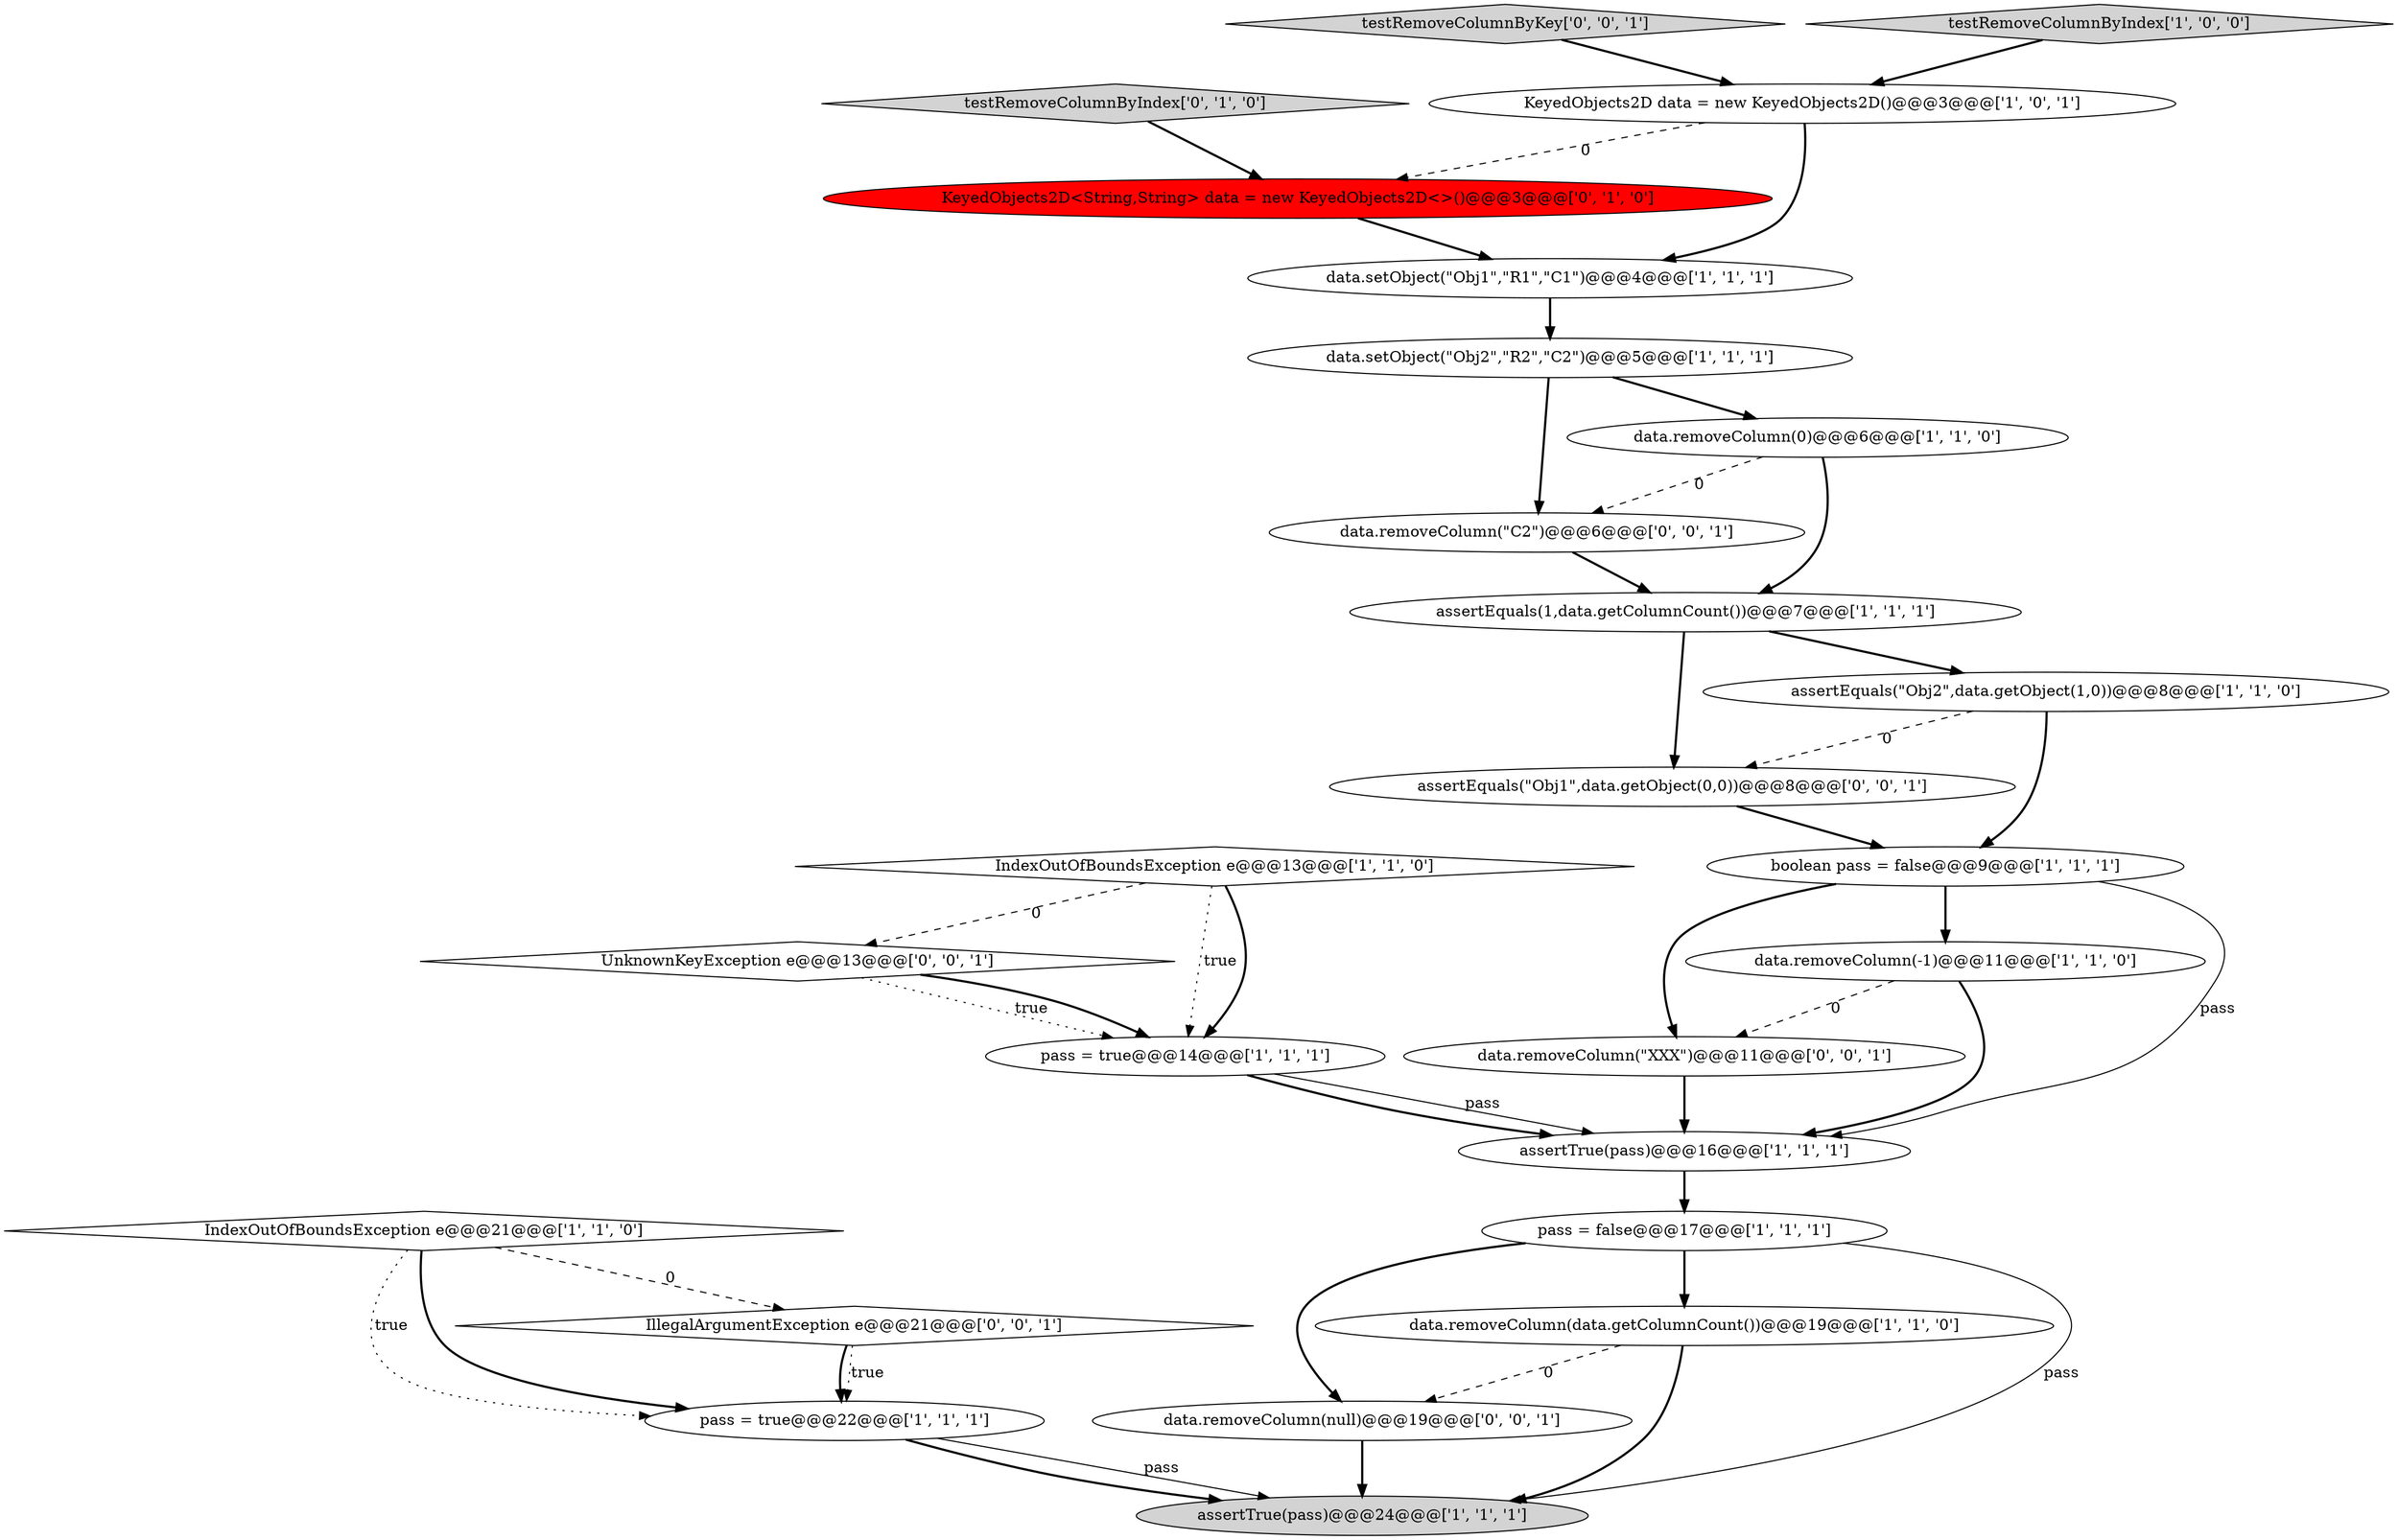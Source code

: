 digraph {
7 [style = filled, label = "data.removeColumn(-1)@@@11@@@['1', '1', '0']", fillcolor = white, shape = ellipse image = "AAA0AAABBB1BBB"];
19 [style = filled, label = "UnknownKeyException e@@@13@@@['0', '0', '1']", fillcolor = white, shape = diamond image = "AAA0AAABBB3BBB"];
8 [style = filled, label = "pass = true@@@14@@@['1', '1', '1']", fillcolor = white, shape = ellipse image = "AAA0AAABBB1BBB"];
17 [style = filled, label = "testRemoveColumnByIndex['0', '1', '0']", fillcolor = lightgray, shape = diamond image = "AAA0AAABBB2BBB"];
22 [style = filled, label = "data.removeColumn(\"C2\")@@@6@@@['0', '0', '1']", fillcolor = white, shape = ellipse image = "AAA0AAABBB3BBB"];
1 [style = filled, label = "data.setObject(\"Obj1\",\"R1\",\"C1\")@@@4@@@['1', '1', '1']", fillcolor = white, shape = ellipse image = "AAA0AAABBB1BBB"];
3 [style = filled, label = "KeyedObjects2D data = new KeyedObjects2D()@@@3@@@['1', '0', '1']", fillcolor = white, shape = ellipse image = "AAA0AAABBB1BBB"];
15 [style = filled, label = "data.removeColumn(data.getColumnCount())@@@19@@@['1', '1', '0']", fillcolor = white, shape = ellipse image = "AAA0AAABBB1BBB"];
4 [style = filled, label = "assertEquals(1,data.getColumnCount())@@@7@@@['1', '1', '1']", fillcolor = white, shape = ellipse image = "AAA0AAABBB1BBB"];
25 [style = filled, label = "data.removeColumn(\"XXX\")@@@11@@@['0', '0', '1']", fillcolor = white, shape = ellipse image = "AAA0AAABBB3BBB"];
18 [style = filled, label = "KeyedObjects2D<String,String> data = new KeyedObjects2D<>()@@@3@@@['0', '1', '0']", fillcolor = red, shape = ellipse image = "AAA1AAABBB2BBB"];
6 [style = filled, label = "assertTrue(pass)@@@16@@@['1', '1', '1']", fillcolor = white, shape = ellipse image = "AAA0AAABBB1BBB"];
10 [style = filled, label = "pass = true@@@22@@@['1', '1', '1']", fillcolor = white, shape = ellipse image = "AAA0AAABBB1BBB"];
0 [style = filled, label = "IndexOutOfBoundsException e@@@13@@@['1', '1', '0']", fillcolor = white, shape = diamond image = "AAA0AAABBB1BBB"];
9 [style = filled, label = "data.removeColumn(0)@@@6@@@['1', '1', '0']", fillcolor = white, shape = ellipse image = "AAA0AAABBB1BBB"];
23 [style = filled, label = "testRemoveColumnByKey['0', '0', '1']", fillcolor = lightgray, shape = diamond image = "AAA0AAABBB3BBB"];
24 [style = filled, label = "assertEquals(\"Obj1\",data.getObject(0,0))@@@8@@@['0', '0', '1']", fillcolor = white, shape = ellipse image = "AAA0AAABBB3BBB"];
12 [style = filled, label = "testRemoveColumnByIndex['1', '0', '0']", fillcolor = lightgray, shape = diamond image = "AAA0AAABBB1BBB"];
20 [style = filled, label = "IllegalArgumentException e@@@21@@@['0', '0', '1']", fillcolor = white, shape = diamond image = "AAA0AAABBB3BBB"];
21 [style = filled, label = "data.removeColumn(null)@@@19@@@['0', '0', '1']", fillcolor = white, shape = ellipse image = "AAA0AAABBB3BBB"];
16 [style = filled, label = "pass = false@@@17@@@['1', '1', '1']", fillcolor = white, shape = ellipse image = "AAA0AAABBB1BBB"];
2 [style = filled, label = "assertTrue(pass)@@@24@@@['1', '1', '1']", fillcolor = lightgray, shape = ellipse image = "AAA0AAABBB1BBB"];
14 [style = filled, label = "boolean pass = false@@@9@@@['1', '1', '1']", fillcolor = white, shape = ellipse image = "AAA0AAABBB1BBB"];
5 [style = filled, label = "assertEquals(\"Obj2\",data.getObject(1,0))@@@8@@@['1', '1', '0']", fillcolor = white, shape = ellipse image = "AAA0AAABBB1BBB"];
13 [style = filled, label = "data.setObject(\"Obj2\",\"R2\",\"C2\")@@@5@@@['1', '1', '1']", fillcolor = white, shape = ellipse image = "AAA0AAABBB1BBB"];
11 [style = filled, label = "IndexOutOfBoundsException e@@@21@@@['1', '1', '0']", fillcolor = white, shape = diamond image = "AAA0AAABBB1BBB"];
16->15 [style = bold, label=""];
15->2 [style = bold, label=""];
14->25 [style = bold, label=""];
4->24 [style = bold, label=""];
11->20 [style = dashed, label="0"];
3->1 [style = bold, label=""];
11->10 [style = dotted, label="true"];
0->19 [style = dashed, label="0"];
3->18 [style = dashed, label="0"];
9->4 [style = bold, label=""];
5->24 [style = dashed, label="0"];
8->6 [style = solid, label="pass"];
15->21 [style = dashed, label="0"];
9->22 [style = dashed, label="0"];
8->6 [style = bold, label=""];
23->3 [style = bold, label=""];
10->2 [style = solid, label="pass"];
5->14 [style = bold, label=""];
14->6 [style = solid, label="pass"];
25->6 [style = bold, label=""];
1->13 [style = bold, label=""];
19->8 [style = dotted, label="true"];
19->8 [style = bold, label=""];
14->7 [style = bold, label=""];
22->4 [style = bold, label=""];
24->14 [style = bold, label=""];
21->2 [style = bold, label=""];
20->10 [style = bold, label=""];
16->2 [style = solid, label="pass"];
0->8 [style = dotted, label="true"];
18->1 [style = bold, label=""];
6->16 [style = bold, label=""];
11->10 [style = bold, label=""];
16->21 [style = bold, label=""];
20->10 [style = dotted, label="true"];
7->6 [style = bold, label=""];
0->8 [style = bold, label=""];
7->25 [style = dashed, label="0"];
10->2 [style = bold, label=""];
12->3 [style = bold, label=""];
13->9 [style = bold, label=""];
13->22 [style = bold, label=""];
4->5 [style = bold, label=""];
17->18 [style = bold, label=""];
}
